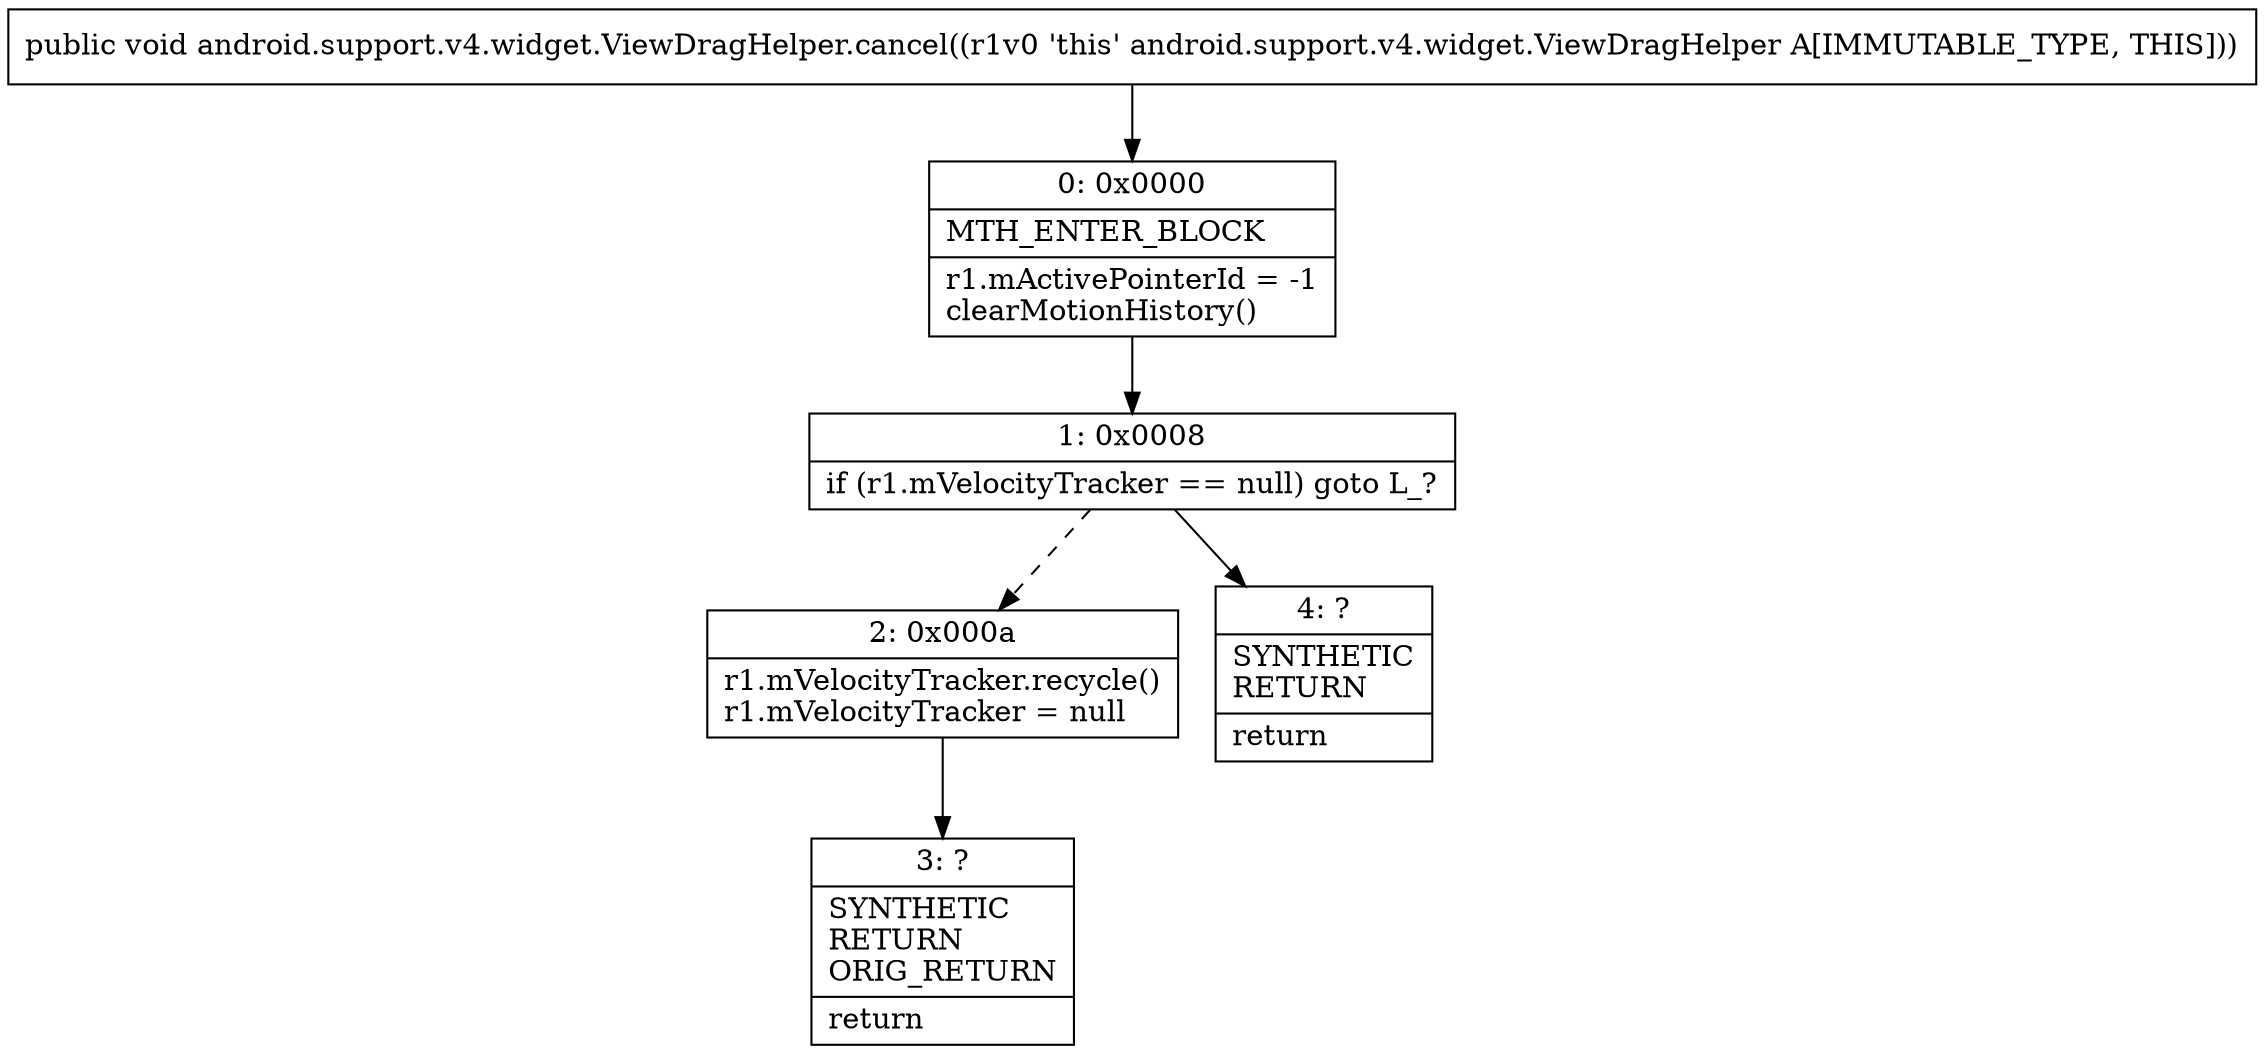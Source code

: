 digraph "CFG forandroid.support.v4.widget.ViewDragHelper.cancel()V" {
Node_0 [shape=record,label="{0\:\ 0x0000|MTH_ENTER_BLOCK\l|r1.mActivePointerId = \-1\lclearMotionHistory()\l}"];
Node_1 [shape=record,label="{1\:\ 0x0008|if (r1.mVelocityTracker == null) goto L_?\l}"];
Node_2 [shape=record,label="{2\:\ 0x000a|r1.mVelocityTracker.recycle()\lr1.mVelocityTracker = null\l}"];
Node_3 [shape=record,label="{3\:\ ?|SYNTHETIC\lRETURN\lORIG_RETURN\l|return\l}"];
Node_4 [shape=record,label="{4\:\ ?|SYNTHETIC\lRETURN\l|return\l}"];
MethodNode[shape=record,label="{public void android.support.v4.widget.ViewDragHelper.cancel((r1v0 'this' android.support.v4.widget.ViewDragHelper A[IMMUTABLE_TYPE, THIS])) }"];
MethodNode -> Node_0;
Node_0 -> Node_1;
Node_1 -> Node_2[style=dashed];
Node_1 -> Node_4;
Node_2 -> Node_3;
}

